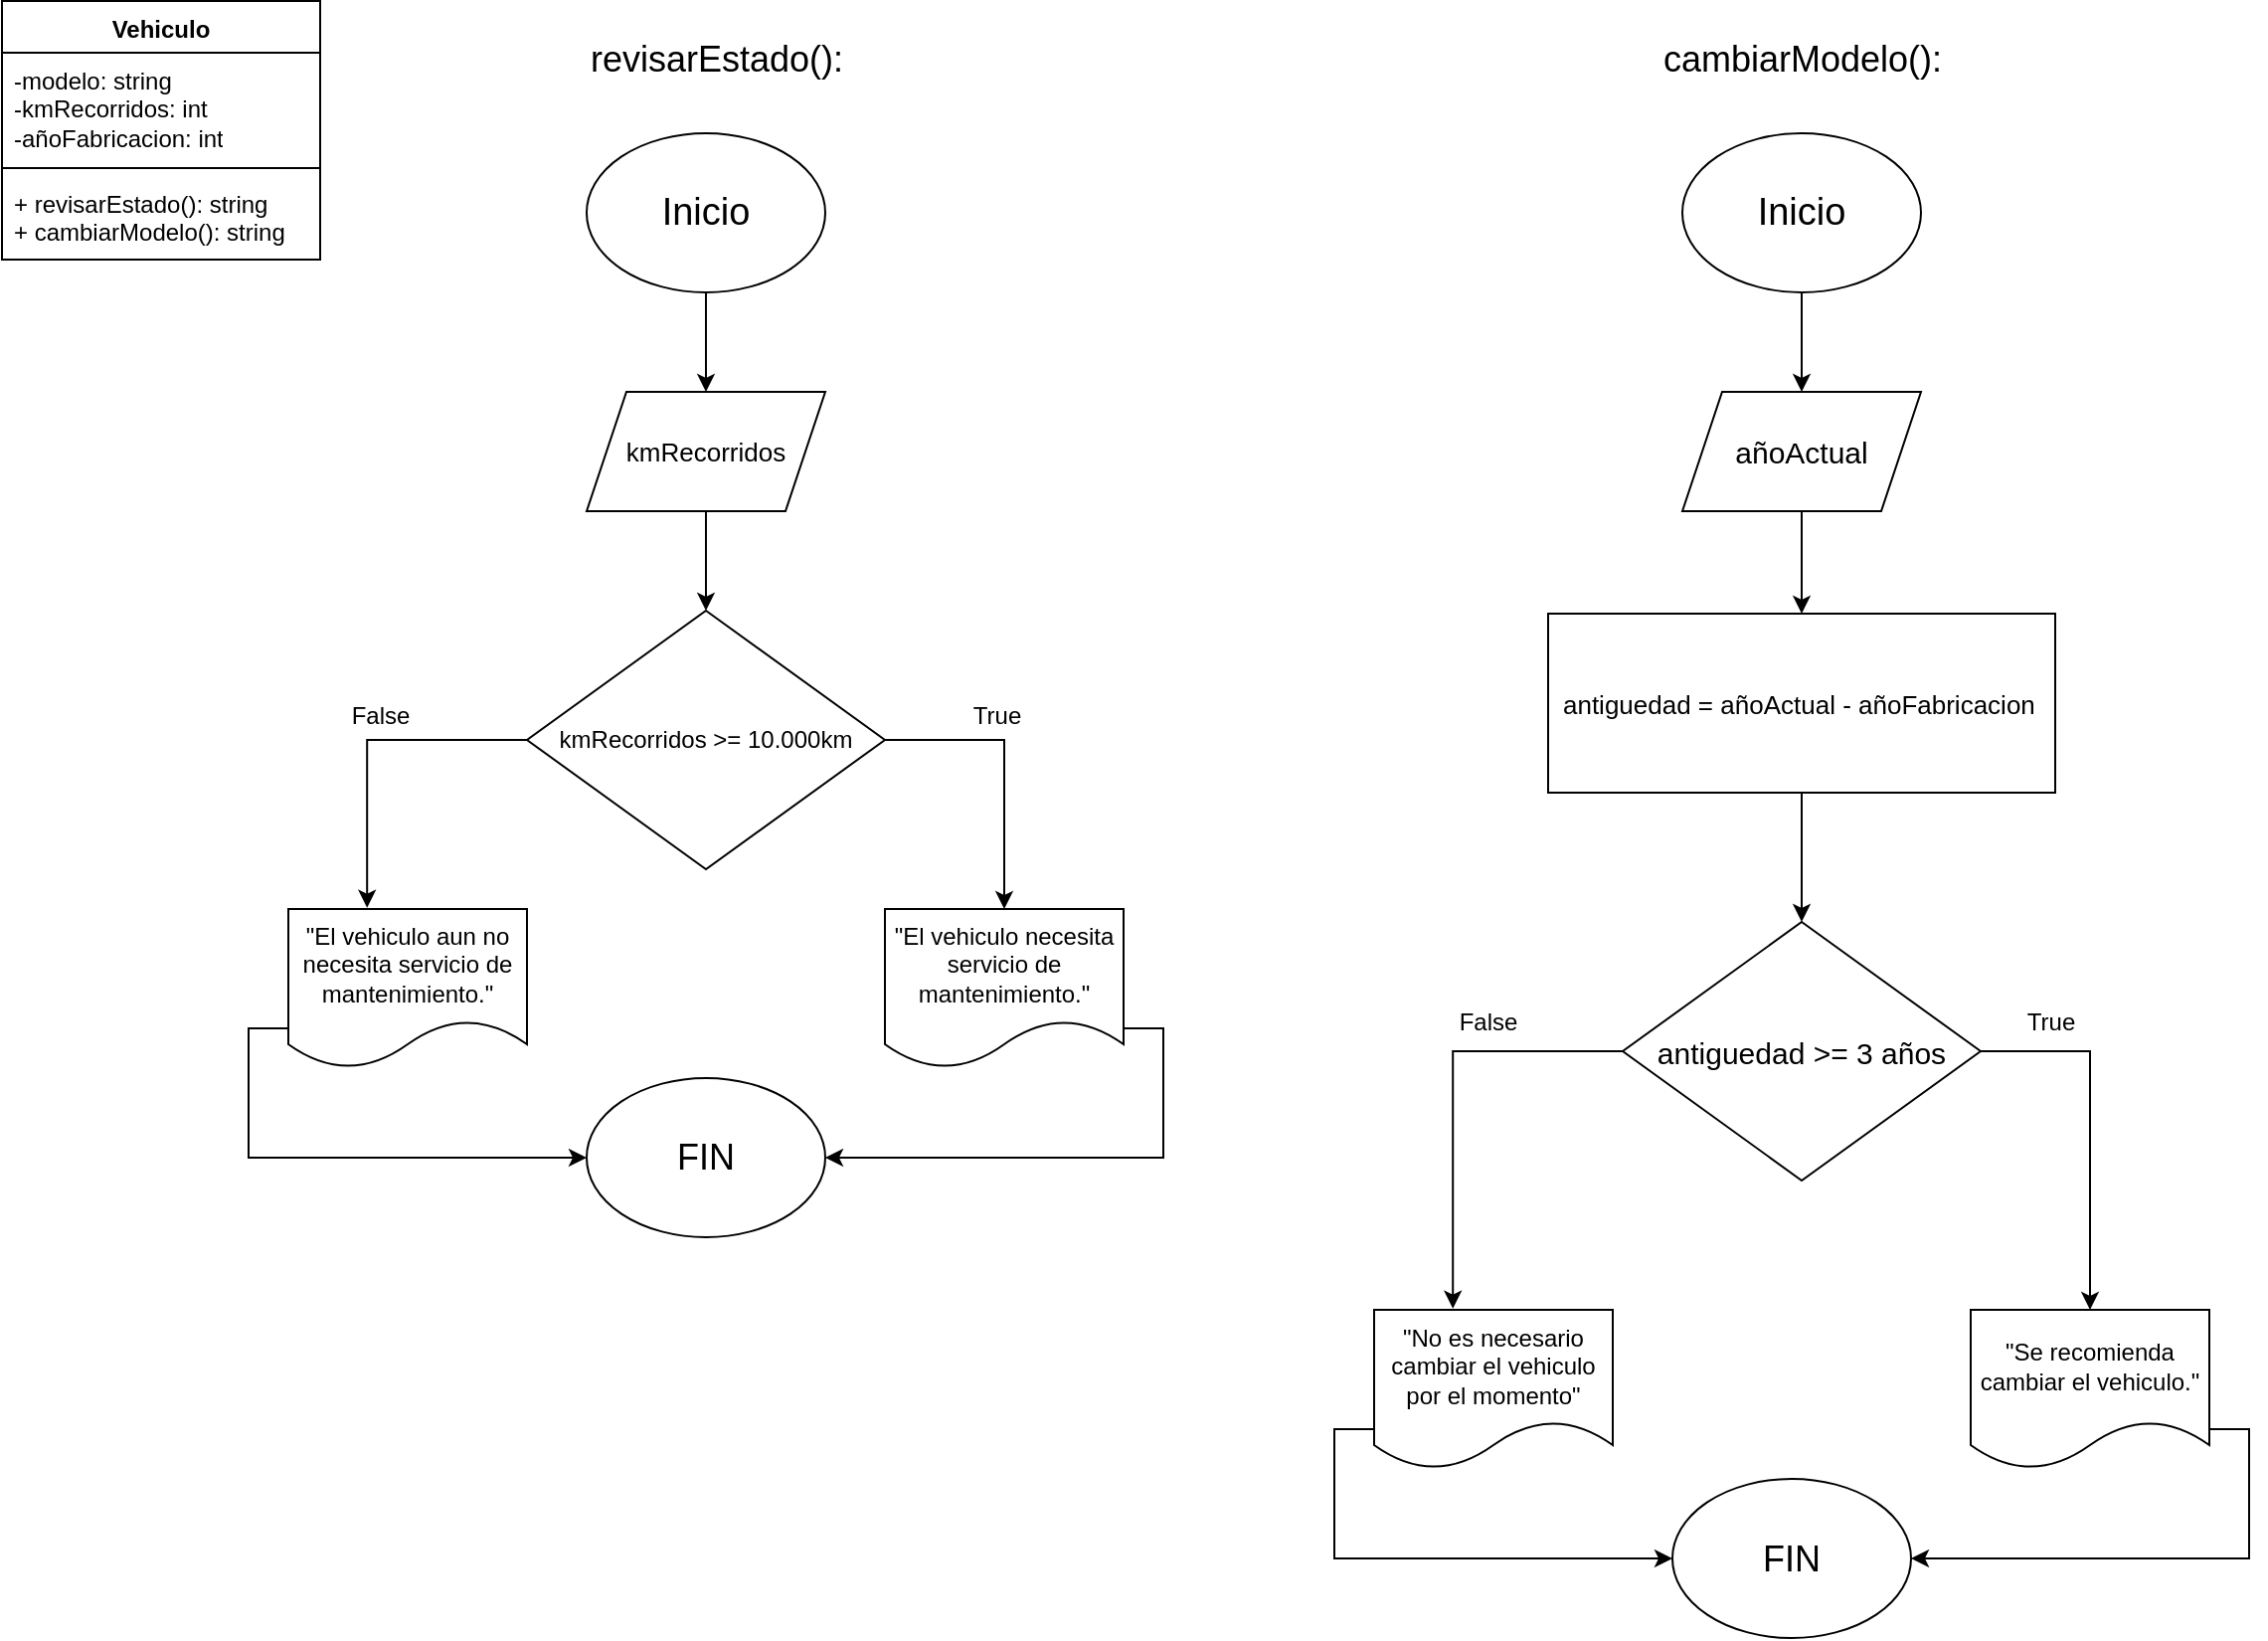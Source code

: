 <mxfile version="24.3.0" type="device">
  <diagram name="Página-1" id="bEqVyb7tHQOa8Ngu6gIx">
    <mxGraphModel dx="1050" dy="557" grid="1" gridSize="10" guides="1" tooltips="1" connect="1" arrows="1" fold="1" page="1" pageScale="1" pageWidth="827" pageHeight="1169" math="0" shadow="0">
      <root>
        <mxCell id="0" />
        <mxCell id="1" parent="0" />
        <mxCell id="eEi8uoOkrWNSGmImKL1p-1" value="Vehiculo" style="swimlane;fontStyle=1;align=center;verticalAlign=top;childLayout=stackLayout;horizontal=1;startSize=26;horizontalStack=0;resizeParent=1;resizeParentMax=0;resizeLast=0;collapsible=1;marginBottom=0;whiteSpace=wrap;html=1;" vertex="1" parent="1">
          <mxGeometry x="60" y="33.5" width="160" height="130" as="geometry">
            <mxRectangle x="70" y="110" width="90" height="30" as="alternateBounds" />
          </mxGeometry>
        </mxCell>
        <mxCell id="eEi8uoOkrWNSGmImKL1p-2" value="-modelo: string&lt;div&gt;-kmRecorridos: int&lt;/div&gt;&lt;div&gt;-añoFabricacion: int&lt;/div&gt;&lt;div&gt;&lt;br&gt;&lt;div&gt;&lt;br&gt;&lt;/div&gt;&lt;/div&gt;" style="text;strokeColor=none;fillColor=none;align=left;verticalAlign=top;spacingLeft=4;spacingRight=4;overflow=hidden;rotatable=0;points=[[0,0.5],[1,0.5]];portConstraint=eastwest;whiteSpace=wrap;html=1;" vertex="1" parent="eEi8uoOkrWNSGmImKL1p-1">
          <mxGeometry y="26" width="160" height="54" as="geometry" />
        </mxCell>
        <mxCell id="eEi8uoOkrWNSGmImKL1p-3" value="" style="line;strokeWidth=1;fillColor=none;align=left;verticalAlign=middle;spacingTop=-1;spacingLeft=3;spacingRight=3;rotatable=0;labelPosition=right;points=[];portConstraint=eastwest;strokeColor=inherit;" vertex="1" parent="eEi8uoOkrWNSGmImKL1p-1">
          <mxGeometry y="80" width="160" height="8" as="geometry" />
        </mxCell>
        <mxCell id="eEi8uoOkrWNSGmImKL1p-4" value="+ revisarEstado(): string&lt;div&gt;+ cambiarModelo(): string&lt;br&gt;&lt;div&gt;&lt;br&gt;&lt;/div&gt;&lt;/div&gt;" style="text;strokeColor=none;fillColor=none;align=left;verticalAlign=top;spacingLeft=4;spacingRight=4;overflow=hidden;rotatable=0;points=[[0,0.5],[1,0.5]];portConstraint=eastwest;whiteSpace=wrap;html=1;" vertex="1" parent="eEi8uoOkrWNSGmImKL1p-1">
          <mxGeometry y="88" width="160" height="42" as="geometry" />
        </mxCell>
        <mxCell id="eEi8uoOkrWNSGmImKL1p-18" style="edgeStyle=orthogonalEdgeStyle;rounded=0;orthogonalLoop=1;jettySize=auto;html=1;exitX=0.5;exitY=1;exitDx=0;exitDy=0;entryX=0.5;entryY=0;entryDx=0;entryDy=0;" edge="1" parent="1" source="eEi8uoOkrWNSGmImKL1p-9" target="eEi8uoOkrWNSGmImKL1p-17">
          <mxGeometry relative="1" as="geometry" />
        </mxCell>
        <mxCell id="eEi8uoOkrWNSGmImKL1p-9" value="&lt;font style=&quot;font-size: 19px;&quot;&gt;Inicio&lt;/font&gt;" style="ellipse;whiteSpace=wrap;html=1;" vertex="1" parent="1">
          <mxGeometry x="354" y="100" width="120" height="80" as="geometry" />
        </mxCell>
        <mxCell id="eEi8uoOkrWNSGmImKL1p-23" style="edgeStyle=orthogonalEdgeStyle;rounded=0;orthogonalLoop=1;jettySize=auto;html=1;exitX=1;exitY=0.5;exitDx=0;exitDy=0;" edge="1" parent="1" source="eEi8uoOkrWNSGmImKL1p-14" target="eEi8uoOkrWNSGmImKL1p-21">
          <mxGeometry relative="1" as="geometry" />
        </mxCell>
        <mxCell id="eEi8uoOkrWNSGmImKL1p-14" value="kmRecorridos &amp;gt;= 10.000km" style="rhombus;whiteSpace=wrap;html=1;" vertex="1" parent="1">
          <mxGeometry x="324" y="340" width="180" height="130" as="geometry" />
        </mxCell>
        <mxCell id="eEi8uoOkrWNSGmImKL1p-19" style="edgeStyle=orthogonalEdgeStyle;rounded=0;orthogonalLoop=1;jettySize=auto;html=1;entryX=0.5;entryY=0;entryDx=0;entryDy=0;" edge="1" parent="1" source="eEi8uoOkrWNSGmImKL1p-17" target="eEi8uoOkrWNSGmImKL1p-14">
          <mxGeometry relative="1" as="geometry" />
        </mxCell>
        <mxCell id="eEi8uoOkrWNSGmImKL1p-17" value="&lt;font style=&quot;font-size: 13px;&quot;&gt;kmRecorridos&lt;/font&gt;" style="shape=parallelogram;perimeter=parallelogramPerimeter;whiteSpace=wrap;html=1;fixedSize=1;" vertex="1" parent="1">
          <mxGeometry x="354" y="230" width="120" height="60" as="geometry" />
        </mxCell>
        <mxCell id="eEi8uoOkrWNSGmImKL1p-29" style="edgeStyle=orthogonalEdgeStyle;rounded=0;orthogonalLoop=1;jettySize=auto;html=1;exitX=0;exitY=0.75;exitDx=0;exitDy=0;entryX=0;entryY=0.5;entryDx=0;entryDy=0;" edge="1" parent="1" source="eEi8uoOkrWNSGmImKL1p-20" target="eEi8uoOkrWNSGmImKL1p-26">
          <mxGeometry relative="1" as="geometry" />
        </mxCell>
        <mxCell id="eEi8uoOkrWNSGmImKL1p-20" value="&quot;El vehiculo aun no necesita servicio de mantenimiento.&quot;" style="shape=document;whiteSpace=wrap;html=1;boundedLbl=1;" vertex="1" parent="1">
          <mxGeometry x="204" y="490" width="120" height="80" as="geometry" />
        </mxCell>
        <mxCell id="eEi8uoOkrWNSGmImKL1p-30" style="edgeStyle=orthogonalEdgeStyle;rounded=0;orthogonalLoop=1;jettySize=auto;html=1;exitX=1;exitY=0.75;exitDx=0;exitDy=0;entryX=1;entryY=0.5;entryDx=0;entryDy=0;" edge="1" parent="1" source="eEi8uoOkrWNSGmImKL1p-21" target="eEi8uoOkrWNSGmImKL1p-26">
          <mxGeometry relative="1" as="geometry" />
        </mxCell>
        <mxCell id="eEi8uoOkrWNSGmImKL1p-21" value="&quot;El vehiculo necesita servicio de mantenimiento.&quot;" style="shape=document;whiteSpace=wrap;html=1;boundedLbl=1;" vertex="1" parent="1">
          <mxGeometry x="504" y="490" width="120" height="80" as="geometry" />
        </mxCell>
        <mxCell id="eEi8uoOkrWNSGmImKL1p-22" style="edgeStyle=orthogonalEdgeStyle;rounded=0;orthogonalLoop=1;jettySize=auto;html=1;exitX=0;exitY=0.5;exitDx=0;exitDy=0;entryX=0.33;entryY=-0.008;entryDx=0;entryDy=0;entryPerimeter=0;" edge="1" parent="1" source="eEi8uoOkrWNSGmImKL1p-14" target="eEi8uoOkrWNSGmImKL1p-20">
          <mxGeometry relative="1" as="geometry" />
        </mxCell>
        <mxCell id="eEi8uoOkrWNSGmImKL1p-24" value="True" style="text;html=1;align=center;verticalAlign=middle;resizable=0;points=[];autosize=1;strokeColor=none;fillColor=none;" vertex="1" parent="1">
          <mxGeometry x="535" y="378" width="50" height="30" as="geometry" />
        </mxCell>
        <mxCell id="eEi8uoOkrWNSGmImKL1p-25" value="False" style="text;html=1;align=center;verticalAlign=middle;resizable=0;points=[];autosize=1;strokeColor=none;fillColor=none;" vertex="1" parent="1">
          <mxGeometry x="225" y="378" width="50" height="30" as="geometry" />
        </mxCell>
        <mxCell id="eEi8uoOkrWNSGmImKL1p-26" value="&lt;font style=&quot;font-size: 18px;&quot;&gt;FIN&lt;/font&gt;" style="ellipse;whiteSpace=wrap;html=1;" vertex="1" parent="1">
          <mxGeometry x="354" y="575" width="120" height="80" as="geometry" />
        </mxCell>
        <mxCell id="eEi8uoOkrWNSGmImKL1p-31" value="&lt;font style=&quot;font-size: 18px;&quot;&gt;revisarEstado():&lt;/font&gt;" style="text;html=1;align=center;verticalAlign=middle;resizable=0;points=[];autosize=1;strokeColor=none;fillColor=none;strokeWidth=4;" vertex="1" parent="1">
          <mxGeometry x="344" y="43" width="150" height="40" as="geometry" />
        </mxCell>
        <mxCell id="eEi8uoOkrWNSGmImKL1p-35" style="edgeStyle=orthogonalEdgeStyle;rounded=0;orthogonalLoop=1;jettySize=auto;html=1;exitX=0.5;exitY=1;exitDx=0;exitDy=0;entryX=0.5;entryY=0;entryDx=0;entryDy=0;" edge="1" parent="1" source="eEi8uoOkrWNSGmImKL1p-36" target="eEi8uoOkrWNSGmImKL1p-40">
          <mxGeometry relative="1" as="geometry" />
        </mxCell>
        <mxCell id="eEi8uoOkrWNSGmImKL1p-36" value="&lt;font style=&quot;font-size: 19px;&quot;&gt;Inicio&lt;/font&gt;" style="ellipse;whiteSpace=wrap;html=1;" vertex="1" parent="1">
          <mxGeometry x="905" y="100" width="120" height="80" as="geometry" />
        </mxCell>
        <mxCell id="eEi8uoOkrWNSGmImKL1p-37" style="edgeStyle=orthogonalEdgeStyle;rounded=0;orthogonalLoop=1;jettySize=auto;html=1;exitX=1;exitY=0.5;exitDx=0;exitDy=0;" edge="1" parent="1" source="eEi8uoOkrWNSGmImKL1p-38" target="eEi8uoOkrWNSGmImKL1p-44">
          <mxGeometry relative="1" as="geometry" />
        </mxCell>
        <mxCell id="eEi8uoOkrWNSGmImKL1p-38" value="&lt;font style=&quot;font-size: 15px;&quot;&gt;antiguedad &amp;gt;= 3&amp;nbsp;años&lt;/font&gt;" style="rhombus;whiteSpace=wrap;html=1;" vertex="1" parent="1">
          <mxGeometry x="875" y="496.5" width="180" height="130" as="geometry" />
        </mxCell>
        <mxCell id="eEi8uoOkrWNSGmImKL1p-51" style="edgeStyle=orthogonalEdgeStyle;rounded=0;orthogonalLoop=1;jettySize=auto;html=1;exitX=0.5;exitY=1;exitDx=0;exitDy=0;entryX=0.5;entryY=0;entryDx=0;entryDy=0;" edge="1" parent="1" source="eEi8uoOkrWNSGmImKL1p-40" target="eEi8uoOkrWNSGmImKL1p-50">
          <mxGeometry relative="1" as="geometry" />
        </mxCell>
        <mxCell id="eEi8uoOkrWNSGmImKL1p-40" value="&lt;font style=&quot;font-size: 15px;&quot;&gt;añoActual&lt;/font&gt;" style="shape=parallelogram;perimeter=parallelogramPerimeter;whiteSpace=wrap;html=1;fixedSize=1;" vertex="1" parent="1">
          <mxGeometry x="905" y="230" width="120" height="60" as="geometry" />
        </mxCell>
        <mxCell id="eEi8uoOkrWNSGmImKL1p-41" style="edgeStyle=orthogonalEdgeStyle;rounded=0;orthogonalLoop=1;jettySize=auto;html=1;exitX=0;exitY=0.75;exitDx=0;exitDy=0;entryX=0;entryY=0.5;entryDx=0;entryDy=0;" edge="1" parent="1" source="eEi8uoOkrWNSGmImKL1p-42" target="eEi8uoOkrWNSGmImKL1p-48">
          <mxGeometry relative="1" as="geometry" />
        </mxCell>
        <mxCell id="eEi8uoOkrWNSGmImKL1p-42" value="&quot;No es necesario cambiar el vehiculo por el momento&quot;" style="shape=document;whiteSpace=wrap;html=1;boundedLbl=1;" vertex="1" parent="1">
          <mxGeometry x="750" y="691.5" width="120" height="80" as="geometry" />
        </mxCell>
        <mxCell id="eEi8uoOkrWNSGmImKL1p-43" style="edgeStyle=orthogonalEdgeStyle;rounded=0;orthogonalLoop=1;jettySize=auto;html=1;exitX=1;exitY=0.75;exitDx=0;exitDy=0;entryX=1;entryY=0.5;entryDx=0;entryDy=0;" edge="1" parent="1" source="eEi8uoOkrWNSGmImKL1p-44" target="eEi8uoOkrWNSGmImKL1p-48">
          <mxGeometry relative="1" as="geometry" />
        </mxCell>
        <mxCell id="eEi8uoOkrWNSGmImKL1p-44" value="&quot;Se recomienda cambiar el vehiculo.&quot;" style="shape=document;whiteSpace=wrap;html=1;boundedLbl=1;" vertex="1" parent="1">
          <mxGeometry x="1050" y="691.5" width="120" height="80" as="geometry" />
        </mxCell>
        <mxCell id="eEi8uoOkrWNSGmImKL1p-45" style="edgeStyle=orthogonalEdgeStyle;rounded=0;orthogonalLoop=1;jettySize=auto;html=1;exitX=0;exitY=0.5;exitDx=0;exitDy=0;entryX=0.33;entryY=-0.008;entryDx=0;entryDy=0;entryPerimeter=0;" edge="1" parent="1" source="eEi8uoOkrWNSGmImKL1p-38" target="eEi8uoOkrWNSGmImKL1p-42">
          <mxGeometry relative="1" as="geometry" />
        </mxCell>
        <mxCell id="eEi8uoOkrWNSGmImKL1p-46" value="True" style="text;html=1;align=center;verticalAlign=middle;resizable=0;points=[];autosize=1;strokeColor=none;fillColor=none;" vertex="1" parent="1">
          <mxGeometry x="1065" y="531.5" width="50" height="30" as="geometry" />
        </mxCell>
        <mxCell id="eEi8uoOkrWNSGmImKL1p-47" value="False" style="text;html=1;align=center;verticalAlign=middle;resizable=0;points=[];autosize=1;strokeColor=none;fillColor=none;" vertex="1" parent="1">
          <mxGeometry x="782" y="531.5" width="50" height="30" as="geometry" />
        </mxCell>
        <mxCell id="eEi8uoOkrWNSGmImKL1p-48" value="&lt;font style=&quot;font-size: 18px;&quot;&gt;FIN&lt;/font&gt;" style="ellipse;whiteSpace=wrap;html=1;" vertex="1" parent="1">
          <mxGeometry x="900" y="776.5" width="120" height="80" as="geometry" />
        </mxCell>
        <mxCell id="eEi8uoOkrWNSGmImKL1p-49" value="&lt;span style=&quot;text-align: left; text-wrap: wrap;&quot;&gt;&lt;font style=&quot;font-size: 18px;&quot;&gt;cambiarModelo():&lt;/font&gt;&lt;/span&gt;" style="text;html=1;align=center;verticalAlign=middle;resizable=0;points=[];autosize=1;strokeColor=none;fillColor=none;strokeWidth=4;" vertex="1" parent="1">
          <mxGeometry x="885" y="43" width="160" height="40" as="geometry" />
        </mxCell>
        <mxCell id="eEi8uoOkrWNSGmImKL1p-52" style="edgeStyle=orthogonalEdgeStyle;rounded=0;orthogonalLoop=1;jettySize=auto;html=1;entryX=0.5;entryY=0;entryDx=0;entryDy=0;" edge="1" parent="1" source="eEi8uoOkrWNSGmImKL1p-50" target="eEi8uoOkrWNSGmImKL1p-38">
          <mxGeometry relative="1" as="geometry" />
        </mxCell>
        <mxCell id="eEi8uoOkrWNSGmImKL1p-50" value="&lt;font style=&quot;font-size: 13px;&quot;&gt;antiguedad =&amp;nbsp;añoActual -&amp;nbsp;añoFabricacion&amp;nbsp;&lt;/font&gt;" style="rounded=0;whiteSpace=wrap;html=1;" vertex="1" parent="1">
          <mxGeometry x="837.5" y="341.5" width="255" height="90" as="geometry" />
        </mxCell>
      </root>
    </mxGraphModel>
  </diagram>
</mxfile>
